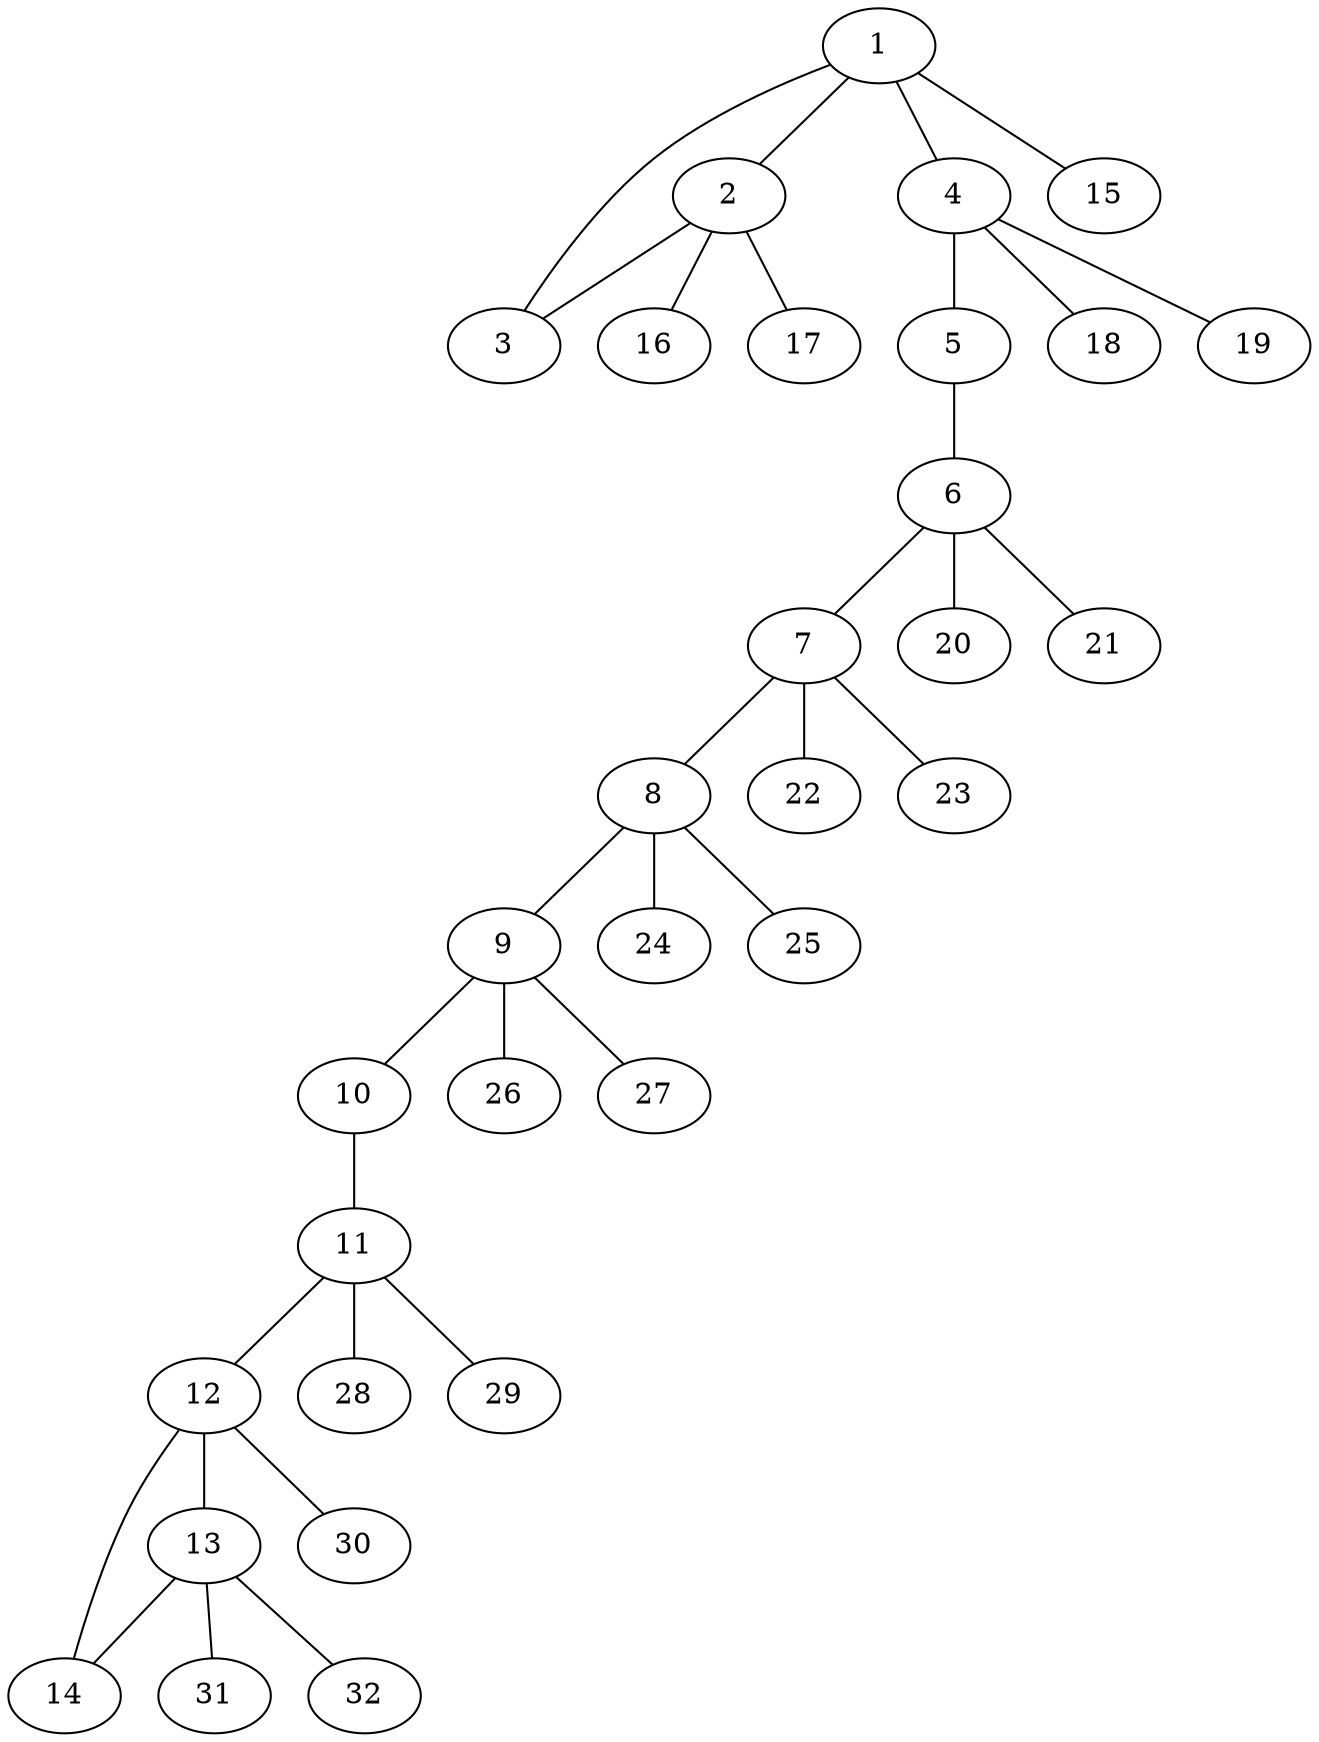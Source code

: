 graph molecule_3062 {
	1	 [chem=C];
	2	 [chem=C];
	1 -- 2	 [valence=1];
	3	 [chem=O];
	1 -- 3	 [valence=1];
	4	 [chem=C];
	1 -- 4	 [valence=1];
	15	 [chem=H];
	1 -- 15	 [valence=1];
	2 -- 3	 [valence=1];
	16	 [chem=H];
	2 -- 16	 [valence=1];
	17	 [chem=H];
	2 -- 17	 [valence=1];
	5	 [chem=O];
	4 -- 5	 [valence=1];
	18	 [chem=H];
	4 -- 18	 [valence=1];
	19	 [chem=H];
	4 -- 19	 [valence=1];
	6	 [chem=C];
	5 -- 6	 [valence=1];
	7	 [chem=C];
	6 -- 7	 [valence=1];
	20	 [chem=H];
	6 -- 20	 [valence=1];
	21	 [chem=H];
	6 -- 21	 [valence=1];
	8	 [chem=C];
	7 -- 8	 [valence=1];
	22	 [chem=H];
	7 -- 22	 [valence=1];
	23	 [chem=H];
	7 -- 23	 [valence=1];
	9	 [chem=C];
	8 -- 9	 [valence=1];
	24	 [chem=H];
	8 -- 24	 [valence=1];
	25	 [chem=H];
	8 -- 25	 [valence=1];
	10	 [chem=O];
	9 -- 10	 [valence=1];
	26	 [chem=H];
	9 -- 26	 [valence=1];
	27	 [chem=H];
	9 -- 27	 [valence=1];
	11	 [chem=C];
	10 -- 11	 [valence=1];
	12	 [chem=C];
	11 -- 12	 [valence=1];
	28	 [chem=H];
	11 -- 28	 [valence=1];
	29	 [chem=H];
	11 -- 29	 [valence=1];
	13	 [chem=C];
	12 -- 13	 [valence=1];
	14	 [chem=O];
	12 -- 14	 [valence=1];
	30	 [chem=H];
	12 -- 30	 [valence=1];
	13 -- 14	 [valence=1];
	31	 [chem=H];
	13 -- 31	 [valence=1];
	32	 [chem=H];
	13 -- 32	 [valence=1];
}
